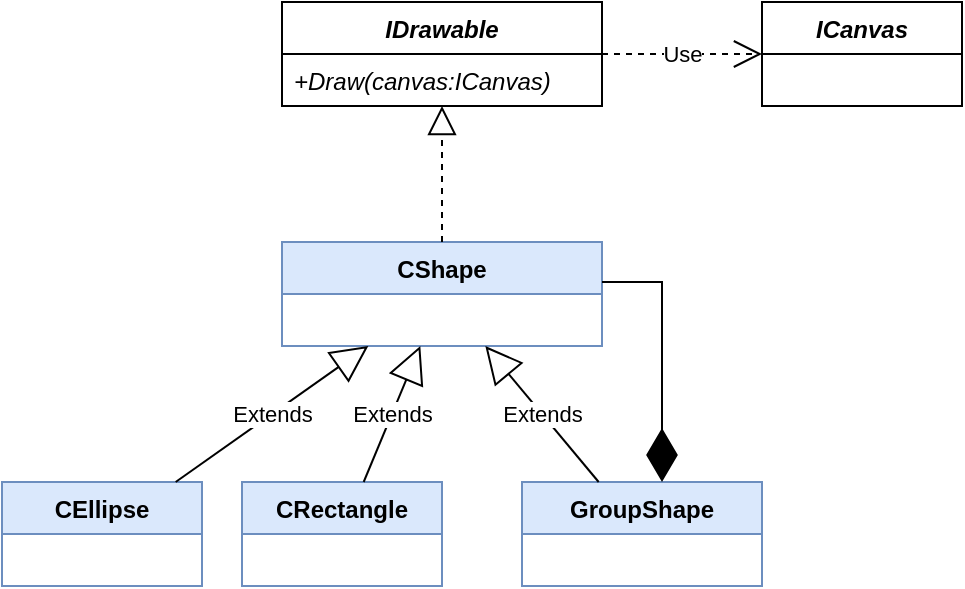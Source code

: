 <mxfile version="22.0.3" type="device">
  <diagram name="Page-1" id="jCE36YiFVtOqnVXRjUyJ">
    <mxGraphModel dx="1101" dy="832" grid="1" gridSize="10" guides="1" tooltips="1" connect="1" arrows="1" fold="1" page="1" pageScale="1" pageWidth="850" pageHeight="1100" math="0" shadow="0">
      <root>
        <mxCell id="0" />
        <mxCell id="1" parent="0" />
        <mxCell id="1DDA4LmgW4OQQLxKGVpP-1" value="CShape" style="swimlane;fontStyle=1;align=center;verticalAlign=top;childLayout=stackLayout;horizontal=1;startSize=26;horizontalStack=0;resizeParent=1;resizeParentMax=0;resizeLast=0;collapsible=1;marginBottom=0;whiteSpace=wrap;html=1;fillColor=#dae8fc;strokeColor=#6c8ebf;" vertex="1" parent="1">
          <mxGeometry x="360" y="240" width="160" height="52" as="geometry" />
        </mxCell>
        <mxCell id="1DDA4LmgW4OQQLxKGVpP-5" value="&lt;i&gt;IDrawable&lt;/i&gt;" style="swimlane;fontStyle=1;align=center;verticalAlign=top;childLayout=stackLayout;horizontal=1;startSize=26;horizontalStack=0;resizeParent=1;resizeParentMax=0;resizeLast=0;collapsible=1;marginBottom=0;whiteSpace=wrap;html=1;" vertex="1" parent="1">
          <mxGeometry x="360" y="120" width="160" height="52" as="geometry" />
        </mxCell>
        <mxCell id="1DDA4LmgW4OQQLxKGVpP-10" value="&lt;i&gt;+Draw(canvas:ICanvas)&lt;/i&gt;" style="text;strokeColor=none;fillColor=none;align=left;verticalAlign=top;spacingLeft=4;spacingRight=4;overflow=hidden;rotatable=0;points=[[0,0.5],[1,0.5]];portConstraint=eastwest;whiteSpace=wrap;html=1;" vertex="1" parent="1DDA4LmgW4OQQLxKGVpP-5">
          <mxGeometry y="26" width="160" height="26" as="geometry" />
        </mxCell>
        <mxCell id="1DDA4LmgW4OQQLxKGVpP-8" value="" style="endArrow=block;dashed=1;endFill=0;endSize=12;html=1;rounded=0;" edge="1" parent="1" source="1DDA4LmgW4OQQLxKGVpP-1" target="1DDA4LmgW4OQQLxKGVpP-5">
          <mxGeometry width="160" relative="1" as="geometry">
            <mxPoint x="490" y="170" as="sourcePoint" />
            <mxPoint x="650" y="170" as="targetPoint" />
          </mxGeometry>
        </mxCell>
        <mxCell id="1DDA4LmgW4OQQLxKGVpP-9" value="&lt;i&gt;ICanvas&lt;/i&gt;" style="swimlane;fontStyle=1;align=center;verticalAlign=top;childLayout=stackLayout;horizontal=1;startSize=26;horizontalStack=0;resizeParent=1;resizeParentMax=0;resizeLast=0;collapsible=1;marginBottom=0;whiteSpace=wrap;html=1;" vertex="1" parent="1">
          <mxGeometry x="600" y="120" width="100" height="52" as="geometry" />
        </mxCell>
        <mxCell id="1DDA4LmgW4OQQLxKGVpP-11" value="Use" style="endArrow=open;endSize=12;dashed=1;html=1;rounded=0;" edge="1" parent="1" source="1DDA4LmgW4OQQLxKGVpP-5" target="1DDA4LmgW4OQQLxKGVpP-9">
          <mxGeometry width="160" relative="1" as="geometry">
            <mxPoint x="610" y="180" as="sourcePoint" />
            <mxPoint x="770" y="180" as="targetPoint" />
          </mxGeometry>
        </mxCell>
        <mxCell id="1DDA4LmgW4OQQLxKGVpP-12" value="GroupShape" style="swimlane;fontStyle=1;align=center;verticalAlign=top;childLayout=stackLayout;horizontal=1;startSize=26;horizontalStack=0;resizeParent=1;resizeParentMax=0;resizeLast=0;collapsible=1;marginBottom=0;whiteSpace=wrap;html=1;fillColor=#dae8fc;strokeColor=#6c8ebf;" vertex="1" parent="1">
          <mxGeometry x="480" y="360" width="120" height="52" as="geometry" />
        </mxCell>
        <mxCell id="1DDA4LmgW4OQQLxKGVpP-13" value="CRectangle" style="swimlane;fontStyle=1;align=center;verticalAlign=top;childLayout=stackLayout;horizontal=1;startSize=26;horizontalStack=0;resizeParent=1;resizeParentMax=0;resizeLast=0;collapsible=1;marginBottom=0;whiteSpace=wrap;html=1;fillColor=#dae8fc;strokeColor=#6c8ebf;" vertex="1" parent="1">
          <mxGeometry x="340" y="360" width="100" height="52" as="geometry" />
        </mxCell>
        <mxCell id="1DDA4LmgW4OQQLxKGVpP-14" value="Extends" style="endArrow=block;endSize=16;endFill=0;html=1;rounded=0;" edge="1" parent="1" source="1DDA4LmgW4OQQLxKGVpP-13" target="1DDA4LmgW4OQQLxKGVpP-1">
          <mxGeometry width="160" relative="1" as="geometry">
            <mxPoint x="300" y="480" as="sourcePoint" />
            <mxPoint x="460" y="480" as="targetPoint" />
          </mxGeometry>
        </mxCell>
        <mxCell id="1DDA4LmgW4OQQLxKGVpP-15" value="Extends" style="endArrow=block;endSize=16;endFill=0;html=1;rounded=0;" edge="1" parent="1" source="1DDA4LmgW4OQQLxKGVpP-12" target="1DDA4LmgW4OQQLxKGVpP-1">
          <mxGeometry width="160" relative="1" as="geometry">
            <mxPoint x="300" y="480" as="sourcePoint" />
            <mxPoint x="460" y="480" as="targetPoint" />
          </mxGeometry>
        </mxCell>
        <mxCell id="1DDA4LmgW4OQQLxKGVpP-16" value="" style="endArrow=diamondThin;endFill=1;endSize=24;html=1;rounded=0;edgeStyle=orthogonalEdgeStyle;" edge="1" parent="1" source="1DDA4LmgW4OQQLxKGVpP-1" target="1DDA4LmgW4OQQLxKGVpP-12">
          <mxGeometry width="160" relative="1" as="geometry">
            <mxPoint x="700" y="470" as="sourcePoint" />
            <mxPoint x="860" y="470" as="targetPoint" />
            <Array as="points">
              <mxPoint x="550" y="260" />
            </Array>
          </mxGeometry>
        </mxCell>
        <mxCell id="1DDA4LmgW4OQQLxKGVpP-17" value="CEllipse" style="swimlane;fontStyle=1;align=center;verticalAlign=top;childLayout=stackLayout;horizontal=1;startSize=26;horizontalStack=0;resizeParent=1;resizeParentMax=0;resizeLast=0;collapsible=1;marginBottom=0;whiteSpace=wrap;html=1;fillColor=#dae8fc;strokeColor=#6c8ebf;" vertex="1" parent="1">
          <mxGeometry x="220" y="360" width="100" height="52" as="geometry" />
        </mxCell>
        <mxCell id="1DDA4LmgW4OQQLxKGVpP-18" value="Extends" style="endArrow=block;endSize=16;endFill=0;html=1;rounded=0;" edge="1" parent="1" source="1DDA4LmgW4OQQLxKGVpP-17" target="1DDA4LmgW4OQQLxKGVpP-1">
          <mxGeometry width="160" relative="1" as="geometry">
            <mxPoint x="300" y="480" as="sourcePoint" />
            <mxPoint x="460" y="480" as="targetPoint" />
          </mxGeometry>
        </mxCell>
      </root>
    </mxGraphModel>
  </diagram>
</mxfile>
